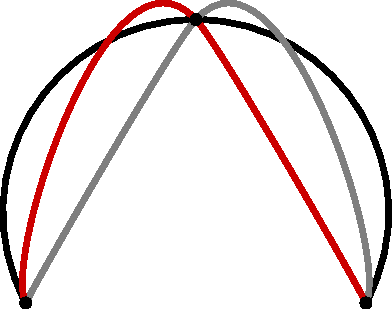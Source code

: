 size(0,0);

pair A=0, B=(3cm,5cm), C=(6cm,0);
defaultpen(1mm);

draw(A..B..C);
draw(A.. tension 5 and 3 ..B.. tension 1 and 5 ..C,grey);
draw(A.. tension 5 and 1 ..B.. tension 3 and 5 ..C,.8red);
dot(A--B--C,linewidth(6bp));
